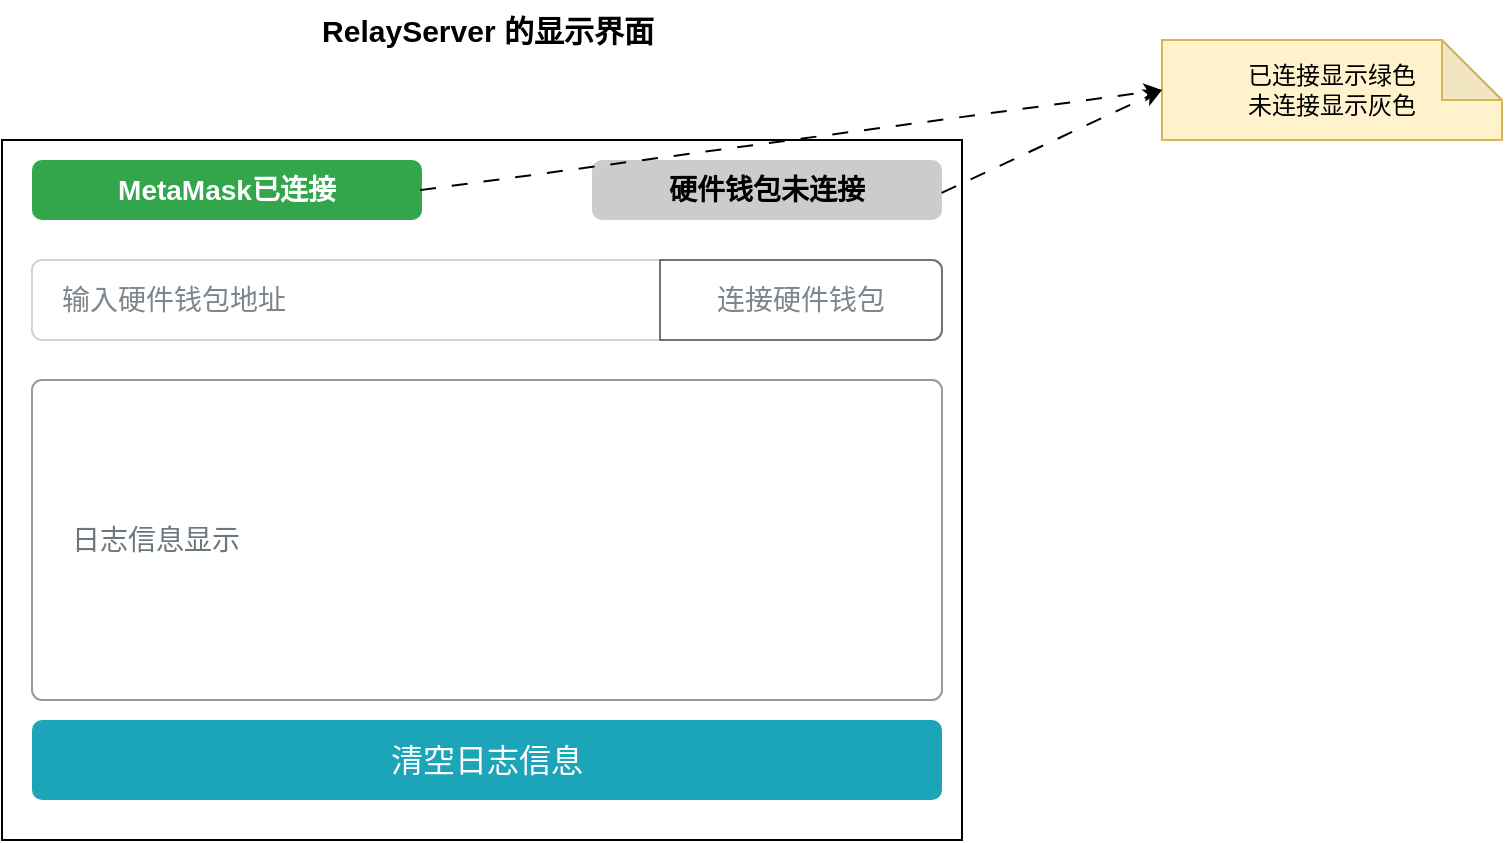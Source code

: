 <mxfile version="21.2.1" type="device">
  <diagram name="relayserver界面" id="E4rSOSAiFKWUduV70A9F">
    <mxGraphModel dx="973" dy="1647" grid="1" gridSize="10" guides="1" tooltips="1" connect="1" arrows="1" fold="1" page="1" pageScale="1" pageWidth="850" pageHeight="1100" math="0" shadow="0">
      <root>
        <mxCell id="0" />
        <mxCell id="1" parent="0" />
        <mxCell id="56Pj80W0wNVNFjq7xBDU-18" value="" style="rounded=0;whiteSpace=wrap;html=1;" vertex="1" parent="1">
          <mxGeometry x="10" y="30" width="480" height="350" as="geometry" />
        </mxCell>
        <mxCell id="56Pj80W0wNVNFjq7xBDU-4" value="输入硬件钱包地址" style="html=1;shadow=0;dashed=0;shape=mxgraph.bootstrap.rrect;rSize=5;strokeColor=#CED4DA;html=1;whiteSpace=wrap;fillColor=#FFFFFF;fontColor=#7D868C;align=left;spacingLeft=0;spacing=15;fontSize=14;" vertex="1" parent="1">
          <mxGeometry x="25" y="90" width="455" height="40" as="geometry" />
        </mxCell>
        <mxCell id="56Pj80W0wNVNFjq7xBDU-5" value="连接硬件钱包" style="html=1;shadow=0;dashed=0;shape=mxgraph.bootstrap.rightButton;strokeColor=#6C757D;gradientColor=inherit;fontColor=inherit;fillColor=inherit;rSize=5;perimeter=none;whiteSpace=wrap;resizeHeight=1;fontSize=14;" vertex="1" parent="56Pj80W0wNVNFjq7xBDU-4">
          <mxGeometry x="1" width="141" height="40" relative="1" as="geometry">
            <mxPoint x="-141" as="offset" />
          </mxGeometry>
        </mxCell>
        <mxCell id="56Pj80W0wNVNFjq7xBDU-8" value="MetaMask已连接" style="html=1;shadow=0;dashed=0;shape=mxgraph.bootstrap.rrect;rSize=5;strokeColor=none;strokeWidth=1;fillColor=#33A64C;fontColor=#FFFFFF;whiteSpace=wrap;align=center;verticalAlign=middle;spacingLeft=0;fontStyle=1;fontSize=14;spacing=5;" vertex="1" parent="1">
          <mxGeometry x="25" y="40" width="195" height="30" as="geometry" />
        </mxCell>
        <mxCell id="56Pj80W0wNVNFjq7xBDU-10" value="硬件钱包未连接" style="html=1;shadow=0;dashed=0;shape=mxgraph.bootstrap.rrect;rSize=5;strokeColor=none;strokeWidth=1;fillColor=#CCCCCC;fontColor=#000000;whiteSpace=wrap;align=center;verticalAlign=middle;spacingLeft=0;fontStyle=1;fontSize=14;spacing=5;" vertex="1" parent="1">
          <mxGeometry x="305" y="40" width="175" height="30" as="geometry" />
        </mxCell>
        <mxCell id="56Pj80W0wNVNFjq7xBDU-11" value="已连接显示绿色&lt;br&gt;未连接显示灰色" style="shape=note;whiteSpace=wrap;html=1;backgroundOutline=1;darkOpacity=0.05;fillColor=#fff2cc;strokeColor=#d6b656;" vertex="1" parent="1">
          <mxGeometry x="590" y="-20" width="170" height="50" as="geometry" />
        </mxCell>
        <mxCell id="56Pj80W0wNVNFjq7xBDU-13" value="" style="endArrow=classic;html=1;rounded=0;exitX=0.999;exitY=0.548;exitDx=0;exitDy=0;exitPerimeter=0;entryX=0;entryY=0.5;entryDx=0;entryDy=0;entryPerimeter=0;dashed=1;dashPattern=8 8;" edge="1" parent="1" source="56Pj80W0wNVNFjq7xBDU-10" target="56Pj80W0wNVNFjq7xBDU-11">
          <mxGeometry width="50" height="50" relative="1" as="geometry">
            <mxPoint x="610" y="190" as="sourcePoint" />
            <mxPoint x="660" y="140" as="targetPoint" />
          </mxGeometry>
        </mxCell>
        <mxCell id="56Pj80W0wNVNFjq7xBDU-14" value="" style="endArrow=classic;html=1;rounded=0;exitX=0.995;exitY=0.502;exitDx=0;exitDy=0;exitPerimeter=0;entryX=0;entryY=0.5;entryDx=0;entryDy=0;entryPerimeter=0;dashed=1;dashPattern=8 8;" edge="1" parent="1" source="56Pj80W0wNVNFjq7xBDU-8" target="56Pj80W0wNVNFjq7xBDU-11">
          <mxGeometry width="50" height="50" relative="1" as="geometry">
            <mxPoint x="230" y="40" as="sourcePoint" />
            <mxPoint x="280" y="-10" as="targetPoint" />
          </mxGeometry>
        </mxCell>
        <mxCell id="56Pj80W0wNVNFjq7xBDU-15" value="日志信息显示" style="html=1;shadow=0;dashed=0;shape=mxgraph.bootstrap.rrect;rSize=5;strokeColor=#999999;strokeWidth=1;fillColor=#FFFFFF;fontColor=#6C767D;whiteSpace=wrap;align=left;verticalAlign=middle;spacingLeft=10;fontSize=14;spacing=10;" vertex="1" parent="1">
          <mxGeometry x="25" y="150" width="455" height="160" as="geometry" />
        </mxCell>
        <mxCell id="56Pj80W0wNVNFjq7xBDU-16" value="清空日志信息" style="html=1;shadow=0;dashed=0;shape=mxgraph.bootstrap.rrect;rSize=5;strokeColor=none;strokeWidth=1;fillColor=#1CA5B8;fontColor=#FFFFFF;whiteSpace=wrap;align=center;verticalAlign=middle;spacingLeft=0;fontStyle=0;fontSize=16;spacing=5;" vertex="1" parent="1">
          <mxGeometry x="25" y="320" width="455" height="40" as="geometry" />
        </mxCell>
        <mxCell id="56Pj80W0wNVNFjq7xBDU-17" value="RelayServer 的显示界面" style="text;html=1;strokeColor=none;fillColor=none;align=center;verticalAlign=middle;whiteSpace=wrap;rounded=0;fontStyle=1;fontSize=15;" vertex="1" parent="1">
          <mxGeometry x="132.5" y="-40" width="240" height="30" as="geometry" />
        </mxCell>
      </root>
    </mxGraphModel>
  </diagram>
</mxfile>
